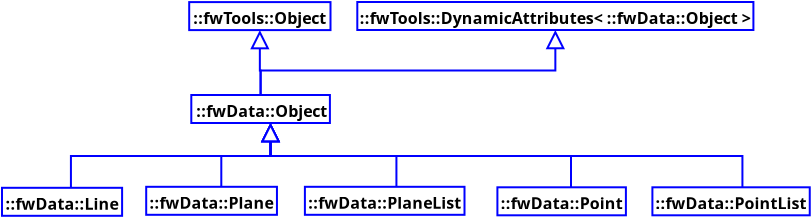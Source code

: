 <?xml version="1.0" encoding="UTF-8"?>
<dia:diagram xmlns:dia="http://www.lysator.liu.se/~alla/dia/">
  <dia:layer name="Arrière-plan" visible="true" active="true">
    <dia:group>
      <dia:object type="UML - Class" version="0" id="O0">
        <dia:attribute name="obj_pos">
          <dia:point val="28.95,5.35"/>
        </dia:attribute>
        <dia:attribute name="obj_bb">
          <dia:rectangle val="28.9,5.3;36.922,6.8"/>
        </dia:attribute>
        <dia:attribute name="elem_corner">
          <dia:point val="28.95,5.35"/>
        </dia:attribute>
        <dia:attribute name="elem_width">
          <dia:real val="7.922"/>
        </dia:attribute>
        <dia:attribute name="elem_height">
          <dia:real val="1.4"/>
        </dia:attribute>
        <dia:attribute name="name">
          <dia:string>#::fwData::Object#</dia:string>
        </dia:attribute>
        <dia:attribute name="stereotype">
          <dia:string>##</dia:string>
        </dia:attribute>
        <dia:attribute name="comment">
          <dia:string>##</dia:string>
        </dia:attribute>
        <dia:attribute name="abstract">
          <dia:boolean val="false"/>
        </dia:attribute>
        <dia:attribute name="suppress_attributes">
          <dia:boolean val="false"/>
        </dia:attribute>
        <dia:attribute name="suppress_operations">
          <dia:boolean val="false"/>
        </dia:attribute>
        <dia:attribute name="visible_attributes">
          <dia:boolean val="false"/>
        </dia:attribute>
        <dia:attribute name="visible_operations">
          <dia:boolean val="false"/>
        </dia:attribute>
        <dia:attribute name="visible_comments">
          <dia:boolean val="false"/>
        </dia:attribute>
        <dia:attribute name="wrap_operations">
          <dia:boolean val="true"/>
        </dia:attribute>
        <dia:attribute name="wrap_after_char">
          <dia:int val="40"/>
        </dia:attribute>
        <dia:attribute name="comment_line_length">
          <dia:int val="17"/>
        </dia:attribute>
        <dia:attribute name="comment_tagging">
          <dia:boolean val="false"/>
        </dia:attribute>
        <dia:attribute name="line_width">
          <dia:real val="0.1"/>
        </dia:attribute>
        <dia:attribute name="line_color">
          <dia:color val="#0000ff"/>
        </dia:attribute>
        <dia:attribute name="fill_color">
          <dia:color val="#ffffff"/>
        </dia:attribute>
        <dia:attribute name="text_color">
          <dia:color val="#000000"/>
        </dia:attribute>
        <dia:attribute name="normal_font">
          <dia:font family="monospace" style="0" name="Courier"/>
        </dia:attribute>
        <dia:attribute name="abstract_font">
          <dia:font family="monospace" style="0" name="Courier"/>
        </dia:attribute>
        <dia:attribute name="polymorphic_font">
          <dia:font family="monospace" style="0" name="Courier"/>
        </dia:attribute>
        <dia:attribute name="classname_font">
          <dia:font family="sans" style="80" name="Helvetica-Bold"/>
        </dia:attribute>
        <dia:attribute name="abstract_classname_font">
          <dia:font family="sans" style="0" name="Helvetica"/>
        </dia:attribute>
        <dia:attribute name="comment_font">
          <dia:font family="sans" style="0" name="Helvetica"/>
        </dia:attribute>
        <dia:attribute name="normal_font_height">
          <dia:real val="0.8"/>
        </dia:attribute>
        <dia:attribute name="polymorphic_font_height">
          <dia:real val="0.8"/>
        </dia:attribute>
        <dia:attribute name="abstract_font_height">
          <dia:real val="0.8"/>
        </dia:attribute>
        <dia:attribute name="classname_font_height">
          <dia:real val="1"/>
        </dia:attribute>
        <dia:attribute name="abstract_classname_font_height">
          <dia:real val="1"/>
        </dia:attribute>
        <dia:attribute name="comment_font_height">
          <dia:real val="0.7"/>
        </dia:attribute>
        <dia:attribute name="attributes"/>
        <dia:attribute name="operations"/>
        <dia:attribute name="template">
          <dia:boolean val="false"/>
        </dia:attribute>
        <dia:attribute name="templates"/>
      </dia:object>
      <dia:object type="UML - Class" version="0" id="O1">
        <dia:attribute name="obj_pos">
          <dia:point val="28.845,0.705"/>
        </dia:attribute>
        <dia:attribute name="obj_bb">
          <dia:rectangle val="28.795,0.655;37.085,2.155"/>
        </dia:attribute>
        <dia:attribute name="elem_corner">
          <dia:point val="28.845,0.705"/>
        </dia:attribute>
        <dia:attribute name="elem_width">
          <dia:real val="8.19"/>
        </dia:attribute>
        <dia:attribute name="elem_height">
          <dia:real val="1.4"/>
        </dia:attribute>
        <dia:attribute name="name">
          <dia:string>#::fwTools::Object#</dia:string>
        </dia:attribute>
        <dia:attribute name="stereotype">
          <dia:string>##</dia:string>
        </dia:attribute>
        <dia:attribute name="comment">
          <dia:string>##</dia:string>
        </dia:attribute>
        <dia:attribute name="abstract">
          <dia:boolean val="false"/>
        </dia:attribute>
        <dia:attribute name="suppress_attributes">
          <dia:boolean val="false"/>
        </dia:attribute>
        <dia:attribute name="suppress_operations">
          <dia:boolean val="false"/>
        </dia:attribute>
        <dia:attribute name="visible_attributes">
          <dia:boolean val="false"/>
        </dia:attribute>
        <dia:attribute name="visible_operations">
          <dia:boolean val="false"/>
        </dia:attribute>
        <dia:attribute name="visible_comments">
          <dia:boolean val="false"/>
        </dia:attribute>
        <dia:attribute name="wrap_operations">
          <dia:boolean val="true"/>
        </dia:attribute>
        <dia:attribute name="wrap_after_char">
          <dia:int val="40"/>
        </dia:attribute>
        <dia:attribute name="comment_line_length">
          <dia:int val="17"/>
        </dia:attribute>
        <dia:attribute name="comment_tagging">
          <dia:boolean val="false"/>
        </dia:attribute>
        <dia:attribute name="line_width">
          <dia:real val="0.1"/>
        </dia:attribute>
        <dia:attribute name="line_color">
          <dia:color val="#0000ff"/>
        </dia:attribute>
        <dia:attribute name="fill_color">
          <dia:color val="#ffffff"/>
        </dia:attribute>
        <dia:attribute name="text_color">
          <dia:color val="#000000"/>
        </dia:attribute>
        <dia:attribute name="normal_font">
          <dia:font family="monospace" style="0" name="Courier"/>
        </dia:attribute>
        <dia:attribute name="abstract_font">
          <dia:font family="monospace" style="0" name="Courier"/>
        </dia:attribute>
        <dia:attribute name="polymorphic_font">
          <dia:font family="monospace" style="0" name="Courier"/>
        </dia:attribute>
        <dia:attribute name="classname_font">
          <dia:font family="sans" style="80" name="Helvetica-Bold"/>
        </dia:attribute>
        <dia:attribute name="abstract_classname_font">
          <dia:font family="sans" style="0" name="Helvetica"/>
        </dia:attribute>
        <dia:attribute name="comment_font">
          <dia:font family="sans" style="0" name="Helvetica"/>
        </dia:attribute>
        <dia:attribute name="normal_font_height">
          <dia:real val="0.8"/>
        </dia:attribute>
        <dia:attribute name="polymorphic_font_height">
          <dia:real val="0.8"/>
        </dia:attribute>
        <dia:attribute name="abstract_font_height">
          <dia:real val="0.8"/>
        </dia:attribute>
        <dia:attribute name="classname_font_height">
          <dia:real val="1"/>
        </dia:attribute>
        <dia:attribute name="abstract_classname_font_height">
          <dia:real val="1"/>
        </dia:attribute>
        <dia:attribute name="comment_font_height">
          <dia:real val="0.7"/>
        </dia:attribute>
        <dia:attribute name="attributes"/>
        <dia:attribute name="operations"/>
        <dia:attribute name="template">
          <dia:boolean val="false"/>
        </dia:attribute>
        <dia:attribute name="templates"/>
      </dia:object>
      <dia:object type="UML - Generalization" version="1" id="O2">
        <dia:attribute name="obj_pos">
          <dia:point val="32.94,2.105"/>
        </dia:attribute>
        <dia:attribute name="obj_bb">
          <dia:rectangle val="32.09,2.055;33.79,5.4"/>
        </dia:attribute>
        <dia:attribute name="meta">
          <dia:composite type="dict"/>
        </dia:attribute>
        <dia:attribute name="orth_points">
          <dia:point val="32.94,2.105"/>
          <dia:point val="32.94,3.728"/>
          <dia:point val="32.911,3.728"/>
          <dia:point val="32.911,5.35"/>
        </dia:attribute>
        <dia:attribute name="orth_orient">
          <dia:enum val="1"/>
          <dia:enum val="0"/>
          <dia:enum val="1"/>
        </dia:attribute>
        <dia:attribute name="orth_autoroute">
          <dia:boolean val="true"/>
        </dia:attribute>
        <dia:attribute name="text_colour">
          <dia:color val="#000000"/>
        </dia:attribute>
        <dia:attribute name="line_colour">
          <dia:color val="#0000ff"/>
        </dia:attribute>
        <dia:attribute name="name">
          <dia:string>##</dia:string>
        </dia:attribute>
        <dia:attribute name="stereotype">
          <dia:string>##</dia:string>
        </dia:attribute>
        <dia:connections>
          <dia:connection handle="0" to="O1" connection="6"/>
          <dia:connection handle="1" to="O0" connection="1"/>
        </dia:connections>
      </dia:object>
      <dia:object type="UML - Class" version="0" id="O3">
        <dia:attribute name="obj_pos">
          <dia:point val="37.25,0.7"/>
        </dia:attribute>
        <dia:attribute name="obj_bb">
          <dia:rectangle val="37.2,0.65;60.358,2.15"/>
        </dia:attribute>
        <dia:attribute name="elem_corner">
          <dia:point val="37.25,0.7"/>
        </dia:attribute>
        <dia:attribute name="elem_width">
          <dia:real val="23.057"/>
        </dia:attribute>
        <dia:attribute name="elem_height">
          <dia:real val="1.4"/>
        </dia:attribute>
        <dia:attribute name="name">
          <dia:string>#::fwTools::DynamicAttributes&lt; ::fwData::Object &gt;#</dia:string>
        </dia:attribute>
        <dia:attribute name="stereotype">
          <dia:string>##</dia:string>
        </dia:attribute>
        <dia:attribute name="comment">
          <dia:string>##</dia:string>
        </dia:attribute>
        <dia:attribute name="abstract">
          <dia:boolean val="false"/>
        </dia:attribute>
        <dia:attribute name="suppress_attributes">
          <dia:boolean val="false"/>
        </dia:attribute>
        <dia:attribute name="suppress_operations">
          <dia:boolean val="false"/>
        </dia:attribute>
        <dia:attribute name="visible_attributes">
          <dia:boolean val="false"/>
        </dia:attribute>
        <dia:attribute name="visible_operations">
          <dia:boolean val="false"/>
        </dia:attribute>
        <dia:attribute name="visible_comments">
          <dia:boolean val="false"/>
        </dia:attribute>
        <dia:attribute name="wrap_operations">
          <dia:boolean val="true"/>
        </dia:attribute>
        <dia:attribute name="wrap_after_char">
          <dia:int val="40"/>
        </dia:attribute>
        <dia:attribute name="comment_line_length">
          <dia:int val="17"/>
        </dia:attribute>
        <dia:attribute name="comment_tagging">
          <dia:boolean val="false"/>
        </dia:attribute>
        <dia:attribute name="line_width">
          <dia:real val="0.1"/>
        </dia:attribute>
        <dia:attribute name="line_color">
          <dia:color val="#0000ff"/>
        </dia:attribute>
        <dia:attribute name="fill_color">
          <dia:color val="#ffffff"/>
        </dia:attribute>
        <dia:attribute name="text_color">
          <dia:color val="#000000"/>
        </dia:attribute>
        <dia:attribute name="normal_font">
          <dia:font family="monospace" style="0" name="Courier"/>
        </dia:attribute>
        <dia:attribute name="abstract_font">
          <dia:font family="monospace" style="0" name="Courier"/>
        </dia:attribute>
        <dia:attribute name="polymorphic_font">
          <dia:font family="monospace" style="0" name="Courier"/>
        </dia:attribute>
        <dia:attribute name="classname_font">
          <dia:font family="sans" style="80" name="Helvetica-Bold"/>
        </dia:attribute>
        <dia:attribute name="abstract_classname_font">
          <dia:font family="sans" style="0" name="Helvetica"/>
        </dia:attribute>
        <dia:attribute name="comment_font">
          <dia:font family="sans" style="0" name="Helvetica"/>
        </dia:attribute>
        <dia:attribute name="normal_font_height">
          <dia:real val="0.8"/>
        </dia:attribute>
        <dia:attribute name="polymorphic_font_height">
          <dia:real val="0.8"/>
        </dia:attribute>
        <dia:attribute name="abstract_font_height">
          <dia:real val="0.8"/>
        </dia:attribute>
        <dia:attribute name="classname_font_height">
          <dia:real val="1"/>
        </dia:attribute>
        <dia:attribute name="abstract_classname_font_height">
          <dia:real val="1"/>
        </dia:attribute>
        <dia:attribute name="comment_font_height">
          <dia:real val="0.7"/>
        </dia:attribute>
        <dia:attribute name="attributes"/>
        <dia:attribute name="operations"/>
        <dia:attribute name="template">
          <dia:boolean val="false"/>
        </dia:attribute>
        <dia:attribute name="templates"/>
      </dia:object>
      <dia:object type="UML - Generalization" version="1" id="O4">
        <dia:attribute name="obj_pos">
          <dia:point val="48.779,2.1"/>
        </dia:attribute>
        <dia:attribute name="obj_bb">
          <dia:rectangle val="32.861,2.05;49.629,5.4"/>
        </dia:attribute>
        <dia:attribute name="meta">
          <dia:composite type="dict"/>
        </dia:attribute>
        <dia:attribute name="orth_points">
          <dia:point val="48.779,2.1"/>
          <dia:point val="48.779,3.725"/>
          <dia:point val="32.911,3.725"/>
          <dia:point val="32.911,5.35"/>
        </dia:attribute>
        <dia:attribute name="orth_orient">
          <dia:enum val="1"/>
          <dia:enum val="0"/>
          <dia:enum val="1"/>
        </dia:attribute>
        <dia:attribute name="orth_autoroute">
          <dia:boolean val="true"/>
        </dia:attribute>
        <dia:attribute name="text_colour">
          <dia:color val="#000000"/>
        </dia:attribute>
        <dia:attribute name="line_colour">
          <dia:color val="#0000ff"/>
        </dia:attribute>
        <dia:attribute name="name">
          <dia:string>##</dia:string>
        </dia:attribute>
        <dia:attribute name="stereotype">
          <dia:string>##</dia:string>
        </dia:attribute>
        <dia:connections>
          <dia:connection handle="0" to="O3" connection="6"/>
          <dia:connection handle="1" to="O0" connection="1"/>
        </dia:connections>
      </dia:object>
      <dia:object type="UML - Class" version="0" id="O5">
        <dia:attribute name="obj_pos">
          <dia:point val="34.63,9.94"/>
        </dia:attribute>
        <dia:attribute name="obj_bb">
          <dia:rectangle val="34.58,9.89;43.833,11.39"/>
        </dia:attribute>
        <dia:attribute name="elem_corner">
          <dia:point val="34.63,9.94"/>
        </dia:attribute>
        <dia:attribute name="elem_width">
          <dia:real val="9.152"/>
        </dia:attribute>
        <dia:attribute name="elem_height">
          <dia:real val="1.4"/>
        </dia:attribute>
        <dia:attribute name="name">
          <dia:string>#::fwData::PlaneList#</dia:string>
        </dia:attribute>
        <dia:attribute name="stereotype">
          <dia:string>##</dia:string>
        </dia:attribute>
        <dia:attribute name="comment">
          <dia:string>##</dia:string>
        </dia:attribute>
        <dia:attribute name="abstract">
          <dia:boolean val="false"/>
        </dia:attribute>
        <dia:attribute name="suppress_attributes">
          <dia:boolean val="false"/>
        </dia:attribute>
        <dia:attribute name="suppress_operations">
          <dia:boolean val="false"/>
        </dia:attribute>
        <dia:attribute name="visible_attributes">
          <dia:boolean val="false"/>
        </dia:attribute>
        <dia:attribute name="visible_operations">
          <dia:boolean val="false"/>
        </dia:attribute>
        <dia:attribute name="visible_comments">
          <dia:boolean val="false"/>
        </dia:attribute>
        <dia:attribute name="wrap_operations">
          <dia:boolean val="true"/>
        </dia:attribute>
        <dia:attribute name="wrap_after_char">
          <dia:int val="40"/>
        </dia:attribute>
        <dia:attribute name="comment_line_length">
          <dia:int val="17"/>
        </dia:attribute>
        <dia:attribute name="comment_tagging">
          <dia:boolean val="false"/>
        </dia:attribute>
        <dia:attribute name="line_width">
          <dia:real val="0.1"/>
        </dia:attribute>
        <dia:attribute name="line_color">
          <dia:color val="#0000ff"/>
        </dia:attribute>
        <dia:attribute name="fill_color">
          <dia:color val="#ffffff"/>
        </dia:attribute>
        <dia:attribute name="text_color">
          <dia:color val="#000000"/>
        </dia:attribute>
        <dia:attribute name="normal_font">
          <dia:font family="monospace" style="0" name="Courier"/>
        </dia:attribute>
        <dia:attribute name="abstract_font">
          <dia:font family="monospace" style="0" name="Courier"/>
        </dia:attribute>
        <dia:attribute name="polymorphic_font">
          <dia:font family="monospace" style="0" name="Courier"/>
        </dia:attribute>
        <dia:attribute name="classname_font">
          <dia:font family="sans" style="80" name="Helvetica-Bold"/>
        </dia:attribute>
        <dia:attribute name="abstract_classname_font">
          <dia:font family="sans" style="0" name="Helvetica"/>
        </dia:attribute>
        <dia:attribute name="comment_font">
          <dia:font family="sans" style="0" name="Helvetica"/>
        </dia:attribute>
        <dia:attribute name="normal_font_height">
          <dia:real val="0.8"/>
        </dia:attribute>
        <dia:attribute name="polymorphic_font_height">
          <dia:real val="0.8"/>
        </dia:attribute>
        <dia:attribute name="abstract_font_height">
          <dia:real val="0.8"/>
        </dia:attribute>
        <dia:attribute name="classname_font_height">
          <dia:real val="1"/>
        </dia:attribute>
        <dia:attribute name="abstract_classname_font_height">
          <dia:real val="1"/>
        </dia:attribute>
        <dia:attribute name="comment_font_height">
          <dia:real val="0.7"/>
        </dia:attribute>
        <dia:attribute name="attributes"/>
        <dia:attribute name="operations"/>
        <dia:attribute name="template">
          <dia:boolean val="false"/>
        </dia:attribute>
        <dia:attribute name="templates"/>
      </dia:object>
      <dia:object type="UML - Class" version="0" id="O6">
        <dia:attribute name="obj_pos">
          <dia:point val="19.485,9.99"/>
        </dia:attribute>
        <dia:attribute name="obj_bb">
          <dia:rectangle val="19.435,9.94;26.427,11.44"/>
        </dia:attribute>
        <dia:attribute name="elem_corner">
          <dia:point val="19.485,9.99"/>
        </dia:attribute>
        <dia:attribute name="elem_width">
          <dia:real val="6.893"/>
        </dia:attribute>
        <dia:attribute name="elem_height">
          <dia:real val="1.4"/>
        </dia:attribute>
        <dia:attribute name="name">
          <dia:string>#::fwData::Line#</dia:string>
        </dia:attribute>
        <dia:attribute name="stereotype">
          <dia:string>##</dia:string>
        </dia:attribute>
        <dia:attribute name="comment">
          <dia:string>##</dia:string>
        </dia:attribute>
        <dia:attribute name="abstract">
          <dia:boolean val="false"/>
        </dia:attribute>
        <dia:attribute name="suppress_attributes">
          <dia:boolean val="false"/>
        </dia:attribute>
        <dia:attribute name="suppress_operations">
          <dia:boolean val="false"/>
        </dia:attribute>
        <dia:attribute name="visible_attributes">
          <dia:boolean val="false"/>
        </dia:attribute>
        <dia:attribute name="visible_operations">
          <dia:boolean val="false"/>
        </dia:attribute>
        <dia:attribute name="visible_comments">
          <dia:boolean val="false"/>
        </dia:attribute>
        <dia:attribute name="wrap_operations">
          <dia:boolean val="true"/>
        </dia:attribute>
        <dia:attribute name="wrap_after_char">
          <dia:int val="40"/>
        </dia:attribute>
        <dia:attribute name="comment_line_length">
          <dia:int val="17"/>
        </dia:attribute>
        <dia:attribute name="comment_tagging">
          <dia:boolean val="false"/>
        </dia:attribute>
        <dia:attribute name="line_width">
          <dia:real val="0.1"/>
        </dia:attribute>
        <dia:attribute name="line_color">
          <dia:color val="#0000ff"/>
        </dia:attribute>
        <dia:attribute name="fill_color">
          <dia:color val="#ffffff"/>
        </dia:attribute>
        <dia:attribute name="text_color">
          <dia:color val="#000000"/>
        </dia:attribute>
        <dia:attribute name="normal_font">
          <dia:font family="monospace" style="0" name="Courier"/>
        </dia:attribute>
        <dia:attribute name="abstract_font">
          <dia:font family="monospace" style="0" name="Courier"/>
        </dia:attribute>
        <dia:attribute name="polymorphic_font">
          <dia:font family="monospace" style="0" name="Courier"/>
        </dia:attribute>
        <dia:attribute name="classname_font">
          <dia:font family="sans" style="80" name="Helvetica-Bold"/>
        </dia:attribute>
        <dia:attribute name="abstract_classname_font">
          <dia:font family="sans" style="0" name="Helvetica"/>
        </dia:attribute>
        <dia:attribute name="comment_font">
          <dia:font family="sans" style="0" name="Helvetica"/>
        </dia:attribute>
        <dia:attribute name="normal_font_height">
          <dia:real val="0.8"/>
        </dia:attribute>
        <dia:attribute name="polymorphic_font_height">
          <dia:real val="0.8"/>
        </dia:attribute>
        <dia:attribute name="abstract_font_height">
          <dia:real val="0.8"/>
        </dia:attribute>
        <dia:attribute name="classname_font_height">
          <dia:real val="1"/>
        </dia:attribute>
        <dia:attribute name="abstract_classname_font_height">
          <dia:real val="1"/>
        </dia:attribute>
        <dia:attribute name="comment_font_height">
          <dia:real val="0.7"/>
        </dia:attribute>
        <dia:attribute name="attributes"/>
        <dia:attribute name="operations"/>
        <dia:attribute name="template">
          <dia:boolean val="false"/>
        </dia:attribute>
        <dia:attribute name="templates"/>
      </dia:object>
      <dia:object type="UML - Class" version="0" id="O7">
        <dia:attribute name="obj_pos">
          <dia:point val="26.695,9.94"/>
        </dia:attribute>
        <dia:attribute name="obj_bb">
          <dia:rectangle val="26.645,9.89;34.255,11.39"/>
        </dia:attribute>
        <dia:attribute name="elem_corner">
          <dia:point val="26.695,9.94"/>
        </dia:attribute>
        <dia:attribute name="elem_width">
          <dia:real val="7.51"/>
        </dia:attribute>
        <dia:attribute name="elem_height">
          <dia:real val="1.4"/>
        </dia:attribute>
        <dia:attribute name="name">
          <dia:string>#::fwData::Plane#</dia:string>
        </dia:attribute>
        <dia:attribute name="stereotype">
          <dia:string>##</dia:string>
        </dia:attribute>
        <dia:attribute name="comment">
          <dia:string>##</dia:string>
        </dia:attribute>
        <dia:attribute name="abstract">
          <dia:boolean val="false"/>
        </dia:attribute>
        <dia:attribute name="suppress_attributes">
          <dia:boolean val="false"/>
        </dia:attribute>
        <dia:attribute name="suppress_operations">
          <dia:boolean val="false"/>
        </dia:attribute>
        <dia:attribute name="visible_attributes">
          <dia:boolean val="false"/>
        </dia:attribute>
        <dia:attribute name="visible_operations">
          <dia:boolean val="false"/>
        </dia:attribute>
        <dia:attribute name="visible_comments">
          <dia:boolean val="false"/>
        </dia:attribute>
        <dia:attribute name="wrap_operations">
          <dia:boolean val="true"/>
        </dia:attribute>
        <dia:attribute name="wrap_after_char">
          <dia:int val="40"/>
        </dia:attribute>
        <dia:attribute name="comment_line_length">
          <dia:int val="17"/>
        </dia:attribute>
        <dia:attribute name="comment_tagging">
          <dia:boolean val="false"/>
        </dia:attribute>
        <dia:attribute name="line_width">
          <dia:real val="0.1"/>
        </dia:attribute>
        <dia:attribute name="line_color">
          <dia:color val="#0000ff"/>
        </dia:attribute>
        <dia:attribute name="fill_color">
          <dia:color val="#ffffff"/>
        </dia:attribute>
        <dia:attribute name="text_color">
          <dia:color val="#000000"/>
        </dia:attribute>
        <dia:attribute name="normal_font">
          <dia:font family="monospace" style="0" name="Courier"/>
        </dia:attribute>
        <dia:attribute name="abstract_font">
          <dia:font family="monospace" style="0" name="Courier"/>
        </dia:attribute>
        <dia:attribute name="polymorphic_font">
          <dia:font family="monospace" style="0" name="Courier"/>
        </dia:attribute>
        <dia:attribute name="classname_font">
          <dia:font family="sans" style="80" name="Helvetica-Bold"/>
        </dia:attribute>
        <dia:attribute name="abstract_classname_font">
          <dia:font family="sans" style="0" name="Helvetica"/>
        </dia:attribute>
        <dia:attribute name="comment_font">
          <dia:font family="sans" style="0" name="Helvetica"/>
        </dia:attribute>
        <dia:attribute name="normal_font_height">
          <dia:real val="0.8"/>
        </dia:attribute>
        <dia:attribute name="polymorphic_font_height">
          <dia:real val="0.8"/>
        </dia:attribute>
        <dia:attribute name="abstract_font_height">
          <dia:real val="0.8"/>
        </dia:attribute>
        <dia:attribute name="classname_font_height">
          <dia:real val="1"/>
        </dia:attribute>
        <dia:attribute name="abstract_classname_font_height">
          <dia:real val="1"/>
        </dia:attribute>
        <dia:attribute name="comment_font_height">
          <dia:real val="0.7"/>
        </dia:attribute>
        <dia:attribute name="attributes"/>
        <dia:attribute name="operations"/>
        <dia:attribute name="template">
          <dia:boolean val="false"/>
        </dia:attribute>
        <dia:attribute name="templates"/>
      </dia:object>
      <dia:object type="UML - Generalization" version="1" id="O8">
        <dia:attribute name="obj_pos">
          <dia:point val="32.911,6.75"/>
        </dia:attribute>
        <dia:attribute name="obj_bb">
          <dia:rectangle val="22.881,6.7;33.761,10.04"/>
        </dia:attribute>
        <dia:attribute name="meta">
          <dia:composite type="dict"/>
        </dia:attribute>
        <dia:attribute name="orth_points">
          <dia:point val="32.911,6.75"/>
          <dia:point val="32.911,8.4"/>
          <dia:point val="22.931,8.4"/>
          <dia:point val="22.931,9.99"/>
        </dia:attribute>
        <dia:attribute name="orth_orient">
          <dia:enum val="1"/>
          <dia:enum val="0"/>
          <dia:enum val="1"/>
        </dia:attribute>
        <dia:attribute name="orth_autoroute">
          <dia:boolean val="false"/>
        </dia:attribute>
        <dia:attribute name="text_colour">
          <dia:color val="#000000"/>
        </dia:attribute>
        <dia:attribute name="line_colour">
          <dia:color val="#0000ff"/>
        </dia:attribute>
        <dia:attribute name="name">
          <dia:string>##</dia:string>
        </dia:attribute>
        <dia:attribute name="stereotype">
          <dia:string>##</dia:string>
        </dia:attribute>
        <dia:connections>
          <dia:connection handle="0" to="O0" connection="6"/>
          <dia:connection handle="1" to="O6" connection="1"/>
        </dia:connections>
      </dia:object>
      <dia:object type="UML - Generalization" version="1" id="O9">
        <dia:attribute name="obj_pos">
          <dia:point val="32.911,6.75"/>
        </dia:attribute>
        <dia:attribute name="obj_bb">
          <dia:rectangle val="32.061,6.7;39.256,9.99"/>
        </dia:attribute>
        <dia:attribute name="meta">
          <dia:composite type="dict"/>
        </dia:attribute>
        <dia:attribute name="orth_points">
          <dia:point val="32.911,6.75"/>
          <dia:point val="32.911,8.4"/>
          <dia:point val="39.206,8.4"/>
          <dia:point val="39.206,9.94"/>
        </dia:attribute>
        <dia:attribute name="orth_orient">
          <dia:enum val="1"/>
          <dia:enum val="0"/>
          <dia:enum val="1"/>
        </dia:attribute>
        <dia:attribute name="orth_autoroute">
          <dia:boolean val="false"/>
        </dia:attribute>
        <dia:attribute name="text_colour">
          <dia:color val="#000000"/>
        </dia:attribute>
        <dia:attribute name="line_colour">
          <dia:color val="#0000ff"/>
        </dia:attribute>
        <dia:attribute name="name">
          <dia:string>##</dia:string>
        </dia:attribute>
        <dia:attribute name="stereotype">
          <dia:string>##</dia:string>
        </dia:attribute>
        <dia:connections>
          <dia:connection handle="0" to="O0" connection="6"/>
          <dia:connection handle="1" to="O5" connection="1"/>
        </dia:connections>
      </dia:object>
      <dia:object type="UML - Generalization" version="1" id="O10">
        <dia:attribute name="obj_pos">
          <dia:point val="32.911,6.75"/>
        </dia:attribute>
        <dia:attribute name="obj_bb">
          <dia:rectangle val="30.4,6.7;33.761,9.99"/>
        </dia:attribute>
        <dia:attribute name="meta">
          <dia:composite type="dict"/>
        </dia:attribute>
        <dia:attribute name="orth_points">
          <dia:point val="32.911,6.75"/>
          <dia:point val="32.911,8.4"/>
          <dia:point val="30.45,8.4"/>
          <dia:point val="30.45,9.94"/>
        </dia:attribute>
        <dia:attribute name="orth_orient">
          <dia:enum val="1"/>
          <dia:enum val="0"/>
          <dia:enum val="1"/>
        </dia:attribute>
        <dia:attribute name="orth_autoroute">
          <dia:boolean val="false"/>
        </dia:attribute>
        <dia:attribute name="text_colour">
          <dia:color val="#000000"/>
        </dia:attribute>
        <dia:attribute name="line_colour">
          <dia:color val="#0000ff"/>
        </dia:attribute>
        <dia:attribute name="name">
          <dia:string>##</dia:string>
        </dia:attribute>
        <dia:attribute name="stereotype">
          <dia:string>##</dia:string>
        </dia:attribute>
        <dia:connections>
          <dia:connection handle="0" to="O0" connection="6"/>
          <dia:connection handle="1" to="O7" connection="1"/>
        </dia:connections>
      </dia:object>
      <dia:object type="UML - Class" version="0" id="O11">
        <dia:attribute name="obj_pos">
          <dia:point val="52.005,9.965"/>
        </dia:attribute>
        <dia:attribute name="obj_bb">
          <dia:rectangle val="51.955,9.915;61.057,11.415"/>
        </dia:attribute>
        <dia:attribute name="elem_corner">
          <dia:point val="52.005,9.965"/>
        </dia:attribute>
        <dia:attribute name="elem_width">
          <dia:real val="9.003"/>
        </dia:attribute>
        <dia:attribute name="elem_height">
          <dia:real val="1.4"/>
        </dia:attribute>
        <dia:attribute name="name">
          <dia:string>#::fwData::PointList#</dia:string>
        </dia:attribute>
        <dia:attribute name="stereotype">
          <dia:string>##</dia:string>
        </dia:attribute>
        <dia:attribute name="comment">
          <dia:string>##</dia:string>
        </dia:attribute>
        <dia:attribute name="abstract">
          <dia:boolean val="false"/>
        </dia:attribute>
        <dia:attribute name="suppress_attributes">
          <dia:boolean val="false"/>
        </dia:attribute>
        <dia:attribute name="suppress_operations">
          <dia:boolean val="false"/>
        </dia:attribute>
        <dia:attribute name="visible_attributes">
          <dia:boolean val="false"/>
        </dia:attribute>
        <dia:attribute name="visible_operations">
          <dia:boolean val="false"/>
        </dia:attribute>
        <dia:attribute name="visible_comments">
          <dia:boolean val="false"/>
        </dia:attribute>
        <dia:attribute name="wrap_operations">
          <dia:boolean val="true"/>
        </dia:attribute>
        <dia:attribute name="wrap_after_char">
          <dia:int val="40"/>
        </dia:attribute>
        <dia:attribute name="comment_line_length">
          <dia:int val="17"/>
        </dia:attribute>
        <dia:attribute name="comment_tagging">
          <dia:boolean val="false"/>
        </dia:attribute>
        <dia:attribute name="line_width">
          <dia:real val="0.1"/>
        </dia:attribute>
        <dia:attribute name="line_color">
          <dia:color val="#0000ff"/>
        </dia:attribute>
        <dia:attribute name="fill_color">
          <dia:color val="#ffffff"/>
        </dia:attribute>
        <dia:attribute name="text_color">
          <dia:color val="#000000"/>
        </dia:attribute>
        <dia:attribute name="normal_font">
          <dia:font family="monospace" style="0" name="Courier"/>
        </dia:attribute>
        <dia:attribute name="abstract_font">
          <dia:font family="monospace" style="0" name="Courier"/>
        </dia:attribute>
        <dia:attribute name="polymorphic_font">
          <dia:font family="monospace" style="0" name="Courier"/>
        </dia:attribute>
        <dia:attribute name="classname_font">
          <dia:font family="sans" style="80" name="Helvetica-Bold"/>
        </dia:attribute>
        <dia:attribute name="abstract_classname_font">
          <dia:font family="sans" style="0" name="Helvetica"/>
        </dia:attribute>
        <dia:attribute name="comment_font">
          <dia:font family="sans" style="0" name="Helvetica"/>
        </dia:attribute>
        <dia:attribute name="normal_font_height">
          <dia:real val="0.8"/>
        </dia:attribute>
        <dia:attribute name="polymorphic_font_height">
          <dia:real val="0.8"/>
        </dia:attribute>
        <dia:attribute name="abstract_font_height">
          <dia:real val="0.8"/>
        </dia:attribute>
        <dia:attribute name="classname_font_height">
          <dia:real val="1"/>
        </dia:attribute>
        <dia:attribute name="abstract_classname_font_height">
          <dia:real val="1"/>
        </dia:attribute>
        <dia:attribute name="comment_font_height">
          <dia:real val="0.7"/>
        </dia:attribute>
        <dia:attribute name="attributes"/>
        <dia:attribute name="operations"/>
        <dia:attribute name="template">
          <dia:boolean val="false"/>
        </dia:attribute>
        <dia:attribute name="templates"/>
      </dia:object>
      <dia:object type="UML - Class" version="0" id="O12">
        <dia:attribute name="obj_pos">
          <dia:point val="44.255,9.965"/>
        </dia:attribute>
        <dia:attribute name="obj_bb">
          <dia:rectangle val="44.205,9.915;51.665,11.415"/>
        </dia:attribute>
        <dia:attribute name="elem_corner">
          <dia:point val="44.255,9.965"/>
        </dia:attribute>
        <dia:attribute name="elem_width">
          <dia:real val="7.36"/>
        </dia:attribute>
        <dia:attribute name="elem_height">
          <dia:real val="1.4"/>
        </dia:attribute>
        <dia:attribute name="name">
          <dia:string>#::fwData::Point#</dia:string>
        </dia:attribute>
        <dia:attribute name="stereotype">
          <dia:string>##</dia:string>
        </dia:attribute>
        <dia:attribute name="comment">
          <dia:string>##</dia:string>
        </dia:attribute>
        <dia:attribute name="abstract">
          <dia:boolean val="false"/>
        </dia:attribute>
        <dia:attribute name="suppress_attributes">
          <dia:boolean val="false"/>
        </dia:attribute>
        <dia:attribute name="suppress_operations">
          <dia:boolean val="false"/>
        </dia:attribute>
        <dia:attribute name="visible_attributes">
          <dia:boolean val="false"/>
        </dia:attribute>
        <dia:attribute name="visible_operations">
          <dia:boolean val="false"/>
        </dia:attribute>
        <dia:attribute name="visible_comments">
          <dia:boolean val="false"/>
        </dia:attribute>
        <dia:attribute name="wrap_operations">
          <dia:boolean val="true"/>
        </dia:attribute>
        <dia:attribute name="wrap_after_char">
          <dia:int val="40"/>
        </dia:attribute>
        <dia:attribute name="comment_line_length">
          <dia:int val="17"/>
        </dia:attribute>
        <dia:attribute name="comment_tagging">
          <dia:boolean val="false"/>
        </dia:attribute>
        <dia:attribute name="line_width">
          <dia:real val="0.1"/>
        </dia:attribute>
        <dia:attribute name="line_color">
          <dia:color val="#0000ff"/>
        </dia:attribute>
        <dia:attribute name="fill_color">
          <dia:color val="#ffffff"/>
        </dia:attribute>
        <dia:attribute name="text_color">
          <dia:color val="#000000"/>
        </dia:attribute>
        <dia:attribute name="normal_font">
          <dia:font family="monospace" style="0" name="Courier"/>
        </dia:attribute>
        <dia:attribute name="abstract_font">
          <dia:font family="monospace" style="0" name="Courier"/>
        </dia:attribute>
        <dia:attribute name="polymorphic_font">
          <dia:font family="monospace" style="0" name="Courier"/>
        </dia:attribute>
        <dia:attribute name="classname_font">
          <dia:font family="sans" style="80" name="Helvetica-Bold"/>
        </dia:attribute>
        <dia:attribute name="abstract_classname_font">
          <dia:font family="sans" style="0" name="Helvetica"/>
        </dia:attribute>
        <dia:attribute name="comment_font">
          <dia:font family="sans" style="0" name="Helvetica"/>
        </dia:attribute>
        <dia:attribute name="normal_font_height">
          <dia:real val="0.8"/>
        </dia:attribute>
        <dia:attribute name="polymorphic_font_height">
          <dia:real val="0.8"/>
        </dia:attribute>
        <dia:attribute name="abstract_font_height">
          <dia:real val="0.8"/>
        </dia:attribute>
        <dia:attribute name="classname_font_height">
          <dia:real val="1"/>
        </dia:attribute>
        <dia:attribute name="abstract_classname_font_height">
          <dia:real val="1"/>
        </dia:attribute>
        <dia:attribute name="comment_font_height">
          <dia:real val="0.7"/>
        </dia:attribute>
        <dia:attribute name="attributes"/>
        <dia:attribute name="operations"/>
        <dia:attribute name="template">
          <dia:boolean val="false"/>
        </dia:attribute>
        <dia:attribute name="templates"/>
      </dia:object>
      <dia:object type="UML - Generalization" version="1" id="O13">
        <dia:attribute name="obj_pos">
          <dia:point val="32.911,6.75"/>
        </dia:attribute>
        <dia:attribute name="obj_bb">
          <dia:rectangle val="32.061,6.7;47.985,10.015"/>
        </dia:attribute>
        <dia:attribute name="meta">
          <dia:composite type="dict"/>
        </dia:attribute>
        <dia:attribute name="orth_points">
          <dia:point val="32.911,6.75"/>
          <dia:point val="32.911,8.4"/>
          <dia:point val="47.935,8.4"/>
          <dia:point val="47.935,9.965"/>
        </dia:attribute>
        <dia:attribute name="orth_orient">
          <dia:enum val="1"/>
          <dia:enum val="0"/>
          <dia:enum val="1"/>
        </dia:attribute>
        <dia:attribute name="orth_autoroute">
          <dia:boolean val="false"/>
        </dia:attribute>
        <dia:attribute name="text_colour">
          <dia:color val="#000000"/>
        </dia:attribute>
        <dia:attribute name="line_colour">
          <dia:color val="#0000ff"/>
        </dia:attribute>
        <dia:attribute name="name">
          <dia:string>##</dia:string>
        </dia:attribute>
        <dia:attribute name="stereotype">
          <dia:string>##</dia:string>
        </dia:attribute>
        <dia:connections>
          <dia:connection handle="0" to="O0" connection="6"/>
          <dia:connection handle="1" to="O12" connection="1"/>
        </dia:connections>
      </dia:object>
      <dia:object type="UML - Generalization" version="1" id="O14">
        <dia:attribute name="obj_pos">
          <dia:point val="32.911,6.75"/>
        </dia:attribute>
        <dia:attribute name="obj_bb">
          <dia:rectangle val="32.061,6.7;56.556,10.015"/>
        </dia:attribute>
        <dia:attribute name="meta">
          <dia:composite type="dict"/>
        </dia:attribute>
        <dia:attribute name="orth_points">
          <dia:point val="32.911,6.75"/>
          <dia:point val="32.911,8.4"/>
          <dia:point val="56.506,8.4"/>
          <dia:point val="56.506,9.965"/>
        </dia:attribute>
        <dia:attribute name="orth_orient">
          <dia:enum val="1"/>
          <dia:enum val="0"/>
          <dia:enum val="1"/>
        </dia:attribute>
        <dia:attribute name="orth_autoroute">
          <dia:boolean val="false"/>
        </dia:attribute>
        <dia:attribute name="text_colour">
          <dia:color val="#000000"/>
        </dia:attribute>
        <dia:attribute name="line_colour">
          <dia:color val="#0000ff"/>
        </dia:attribute>
        <dia:attribute name="name">
          <dia:string>##</dia:string>
        </dia:attribute>
        <dia:attribute name="stereotype">
          <dia:string>##</dia:string>
        </dia:attribute>
        <dia:connections>
          <dia:connection handle="0" to="O0" connection="6"/>
          <dia:connection handle="1" to="O11" connection="1"/>
        </dia:connections>
      </dia:object>
    </dia:group>
  </dia:layer>
</dia:diagram>
